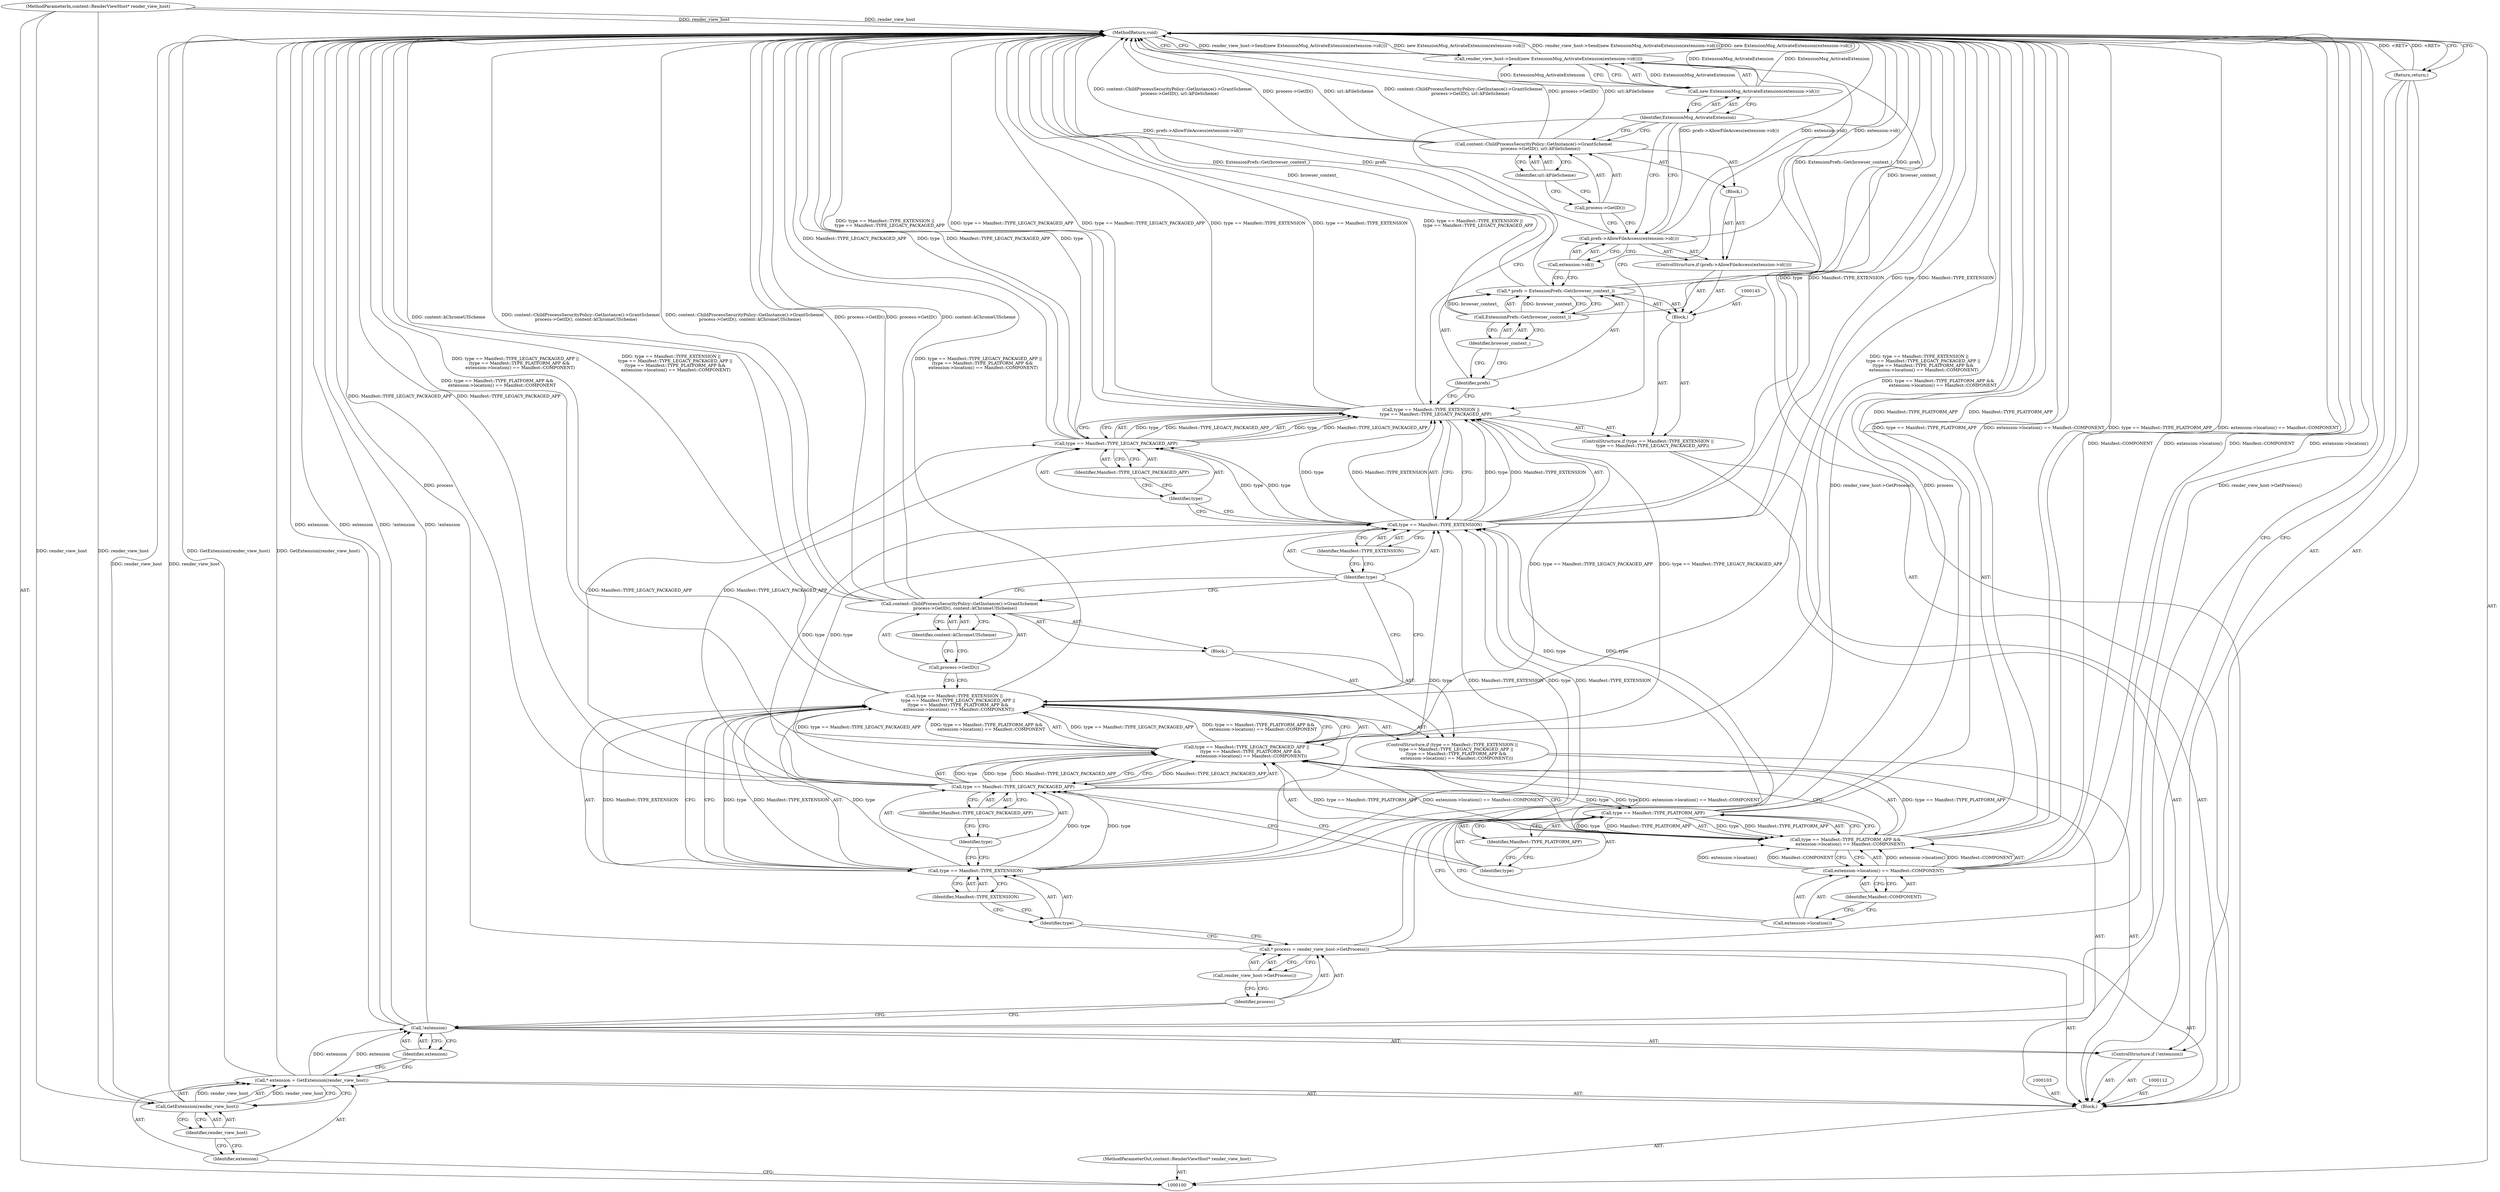 digraph "1_Chrome_1eefa26e1795192c5a347a1e1e7a99e88c47f9c4_2" {
"1000160" [label="(MethodReturn,void)"];
"1000128" [label="(Identifier,Manifest::TYPE_PLATFORM_APP)"];
"1000125" [label="(Call,type == Manifest::TYPE_PLATFORM_APP &&\n       extension->location() == Manifest::COMPONENT)"];
"1000126" [label="(Call,type == Manifest::TYPE_PLATFORM_APP)"];
"1000127" [label="(Identifier,type)"];
"1000131" [label="(Identifier,Manifest::COMPONENT)"];
"1000132" [label="(Block,)"];
"1000129" [label="(Call,extension->location() == Manifest::COMPONENT)"];
"1000130" [label="(Call,extension->location())"];
"1000133" [label="(Call,content::ChildProcessSecurityPolicy::GetInstance()->GrantScheme(\n        process->GetID(), content::kChromeUIScheme))"];
"1000135" [label="(Identifier,content::kChromeUIScheme)"];
"1000134" [label="(Call,process->GetID())"];
"1000140" [label="(Identifier,Manifest::TYPE_EXTENSION)"];
"1000136" [label="(ControlStructure,if (type == Manifest::TYPE_EXTENSION ||\n       type == Manifest::TYPE_LEGACY_PACKAGED_APP))"];
"1000137" [label="(Call,type == Manifest::TYPE_EXTENSION ||\n       type == Manifest::TYPE_LEGACY_PACKAGED_APP)"];
"1000138" [label="(Call,type == Manifest::TYPE_EXTENSION)"];
"1000139" [label="(Identifier,type)"];
"1000143" [label="(Identifier,Manifest::TYPE_LEGACY_PACKAGED_APP)"];
"1000141" [label="(Call,type == Manifest::TYPE_LEGACY_PACKAGED_APP)"];
"1000142" [label="(Identifier,type)"];
"1000146" [label="(Call,* prefs = ExtensionPrefs::Get(browser_context_))"];
"1000147" [label="(Identifier,prefs)"];
"1000148" [label="(Call,ExtensionPrefs::Get(browser_context_))"];
"1000149" [label="(Identifier,browser_context_)"];
"1000144" [label="(Block,)"];
"1000152" [label="(Call,extension->id())"];
"1000150" [label="(ControlStructure,if (prefs->AllowFileAccess(extension->id())))"];
"1000153" [label="(Block,)"];
"1000151" [label="(Call,prefs->AllowFileAccess(extension->id()))"];
"1000101" [label="(MethodParameterIn,content::RenderViewHost* render_view_host)"];
"1000229" [label="(MethodParameterOut,content::RenderViewHost* render_view_host)"];
"1000102" [label="(Block,)"];
"1000154" [label="(Call,content::ChildProcessSecurityPolicy::GetInstance()->GrantScheme(\n          process->GetID(), url::kFileScheme))"];
"1000155" [label="(Call,process->GetID())"];
"1000156" [label="(Identifier,url::kFileScheme)"];
"1000157" [label="(Call,render_view_host->Send(new ExtensionMsg_ActivateExtension(extension->id())))"];
"1000158" [label="(Call,new ExtensionMsg_ActivateExtension(extension->id()))"];
"1000159" [label="(Identifier,ExtensionMsg_ActivateExtension)"];
"1000104" [label="(Call,* extension = GetExtension(render_view_host))"];
"1000105" [label="(Identifier,extension)"];
"1000106" [label="(Call,GetExtension(render_view_host))"];
"1000107" [label="(Identifier,render_view_host)"];
"1000108" [label="(ControlStructure,if (!extension))"];
"1000109" [label="(Call,!extension)"];
"1000110" [label="(Identifier,extension)"];
"1000111" [label="(Return,return;)"];
"1000113" [label="(Call,* process = render_view_host->GetProcess())"];
"1000114" [label="(Identifier,process)"];
"1000115" [label="(Call,render_view_host->GetProcess())"];
"1000120" [label="(Identifier,Manifest::TYPE_EXTENSION)"];
"1000116" [label="(ControlStructure,if (type == Manifest::TYPE_EXTENSION ||\n      type == Manifest::TYPE_LEGACY_PACKAGED_APP ||\n      (type == Manifest::TYPE_PLATFORM_APP &&\n       extension->location() == Manifest::COMPONENT)))"];
"1000117" [label="(Call,type == Manifest::TYPE_EXTENSION ||\n      type == Manifest::TYPE_LEGACY_PACKAGED_APP ||\n      (type == Manifest::TYPE_PLATFORM_APP &&\n       extension->location() == Manifest::COMPONENT))"];
"1000118" [label="(Call,type == Manifest::TYPE_EXTENSION)"];
"1000119" [label="(Identifier,type)"];
"1000124" [label="(Identifier,Manifest::TYPE_LEGACY_PACKAGED_APP)"];
"1000121" [label="(Call,type == Manifest::TYPE_LEGACY_PACKAGED_APP ||\n      (type == Manifest::TYPE_PLATFORM_APP &&\n       extension->location() == Manifest::COMPONENT))"];
"1000122" [label="(Call,type == Manifest::TYPE_LEGACY_PACKAGED_APP)"];
"1000123" [label="(Identifier,type)"];
"1000160" -> "1000100"  [label="AST: "];
"1000160" -> "1000111"  [label="CFG: "];
"1000160" -> "1000157"  [label="CFG: "];
"1000111" -> "1000160"  [label="DDG: <RET>"];
"1000141" -> "1000160"  [label="DDG: type"];
"1000141" -> "1000160"  [label="DDG: Manifest::TYPE_LEGACY_PACKAGED_APP"];
"1000121" -> "1000160"  [label="DDG: type == Manifest::TYPE_PLATFORM_APP &&\n       extension->location() == Manifest::COMPONENT"];
"1000157" -> "1000160"  [label="DDG: render_view_host->Send(new ExtensionMsg_ActivateExtension(extension->id()))"];
"1000157" -> "1000160"  [label="DDG: new ExtensionMsg_ActivateExtension(extension->id())"];
"1000113" -> "1000160"  [label="DDG: process"];
"1000113" -> "1000160"  [label="DDG: render_view_host->GetProcess()"];
"1000133" -> "1000160"  [label="DDG: content::ChildProcessSecurityPolicy::GetInstance()->GrantScheme(\n        process->GetID(), content::kChromeUIScheme)"];
"1000133" -> "1000160"  [label="DDG: process->GetID()"];
"1000133" -> "1000160"  [label="DDG: content::kChromeUIScheme"];
"1000154" -> "1000160"  [label="DDG: content::ChildProcessSecurityPolicy::GetInstance()->GrantScheme(\n          process->GetID(), url::kFileScheme)"];
"1000154" -> "1000160"  [label="DDG: process->GetID()"];
"1000154" -> "1000160"  [label="DDG: url::kFileScheme"];
"1000146" -> "1000160"  [label="DDG: prefs"];
"1000146" -> "1000160"  [label="DDG: ExtensionPrefs::Get(browser_context_)"];
"1000158" -> "1000160"  [label="DDG: ExtensionMsg_ActivateExtension"];
"1000117" -> "1000160"  [label="DDG: type == Manifest::TYPE_EXTENSION ||\n      type == Manifest::TYPE_LEGACY_PACKAGED_APP ||\n      (type == Manifest::TYPE_PLATFORM_APP &&\n       extension->location() == Manifest::COMPONENT)"];
"1000117" -> "1000160"  [label="DDG: type == Manifest::TYPE_LEGACY_PACKAGED_APP ||\n      (type == Manifest::TYPE_PLATFORM_APP &&\n       extension->location() == Manifest::COMPONENT)"];
"1000129" -> "1000160"  [label="DDG: extension->location()"];
"1000129" -> "1000160"  [label="DDG: Manifest::COMPONENT"];
"1000125" -> "1000160"  [label="DDG: type == Manifest::TYPE_PLATFORM_APP"];
"1000125" -> "1000160"  [label="DDG: extension->location() == Manifest::COMPONENT"];
"1000106" -> "1000160"  [label="DDG: render_view_host"];
"1000151" -> "1000160"  [label="DDG: prefs->AllowFileAccess(extension->id())"];
"1000151" -> "1000160"  [label="DDG: extension->id()"];
"1000137" -> "1000160"  [label="DDG: type == Manifest::TYPE_LEGACY_PACKAGED_APP"];
"1000137" -> "1000160"  [label="DDG: type == Manifest::TYPE_EXTENSION"];
"1000137" -> "1000160"  [label="DDG: type == Manifest::TYPE_EXTENSION ||\n       type == Manifest::TYPE_LEGACY_PACKAGED_APP"];
"1000138" -> "1000160"  [label="DDG: type"];
"1000138" -> "1000160"  [label="DDG: Manifest::TYPE_EXTENSION"];
"1000148" -> "1000160"  [label="DDG: browser_context_"];
"1000101" -> "1000160"  [label="DDG: render_view_host"];
"1000109" -> "1000160"  [label="DDG: extension"];
"1000109" -> "1000160"  [label="DDG: !extension"];
"1000126" -> "1000160"  [label="DDG: Manifest::TYPE_PLATFORM_APP"];
"1000104" -> "1000160"  [label="DDG: GetExtension(render_view_host)"];
"1000122" -> "1000160"  [label="DDG: Manifest::TYPE_LEGACY_PACKAGED_APP"];
"1000128" -> "1000126"  [label="AST: "];
"1000128" -> "1000127"  [label="CFG: "];
"1000126" -> "1000128"  [label="CFG: "];
"1000125" -> "1000121"  [label="AST: "];
"1000125" -> "1000126"  [label="CFG: "];
"1000125" -> "1000129"  [label="CFG: "];
"1000126" -> "1000125"  [label="AST: "];
"1000129" -> "1000125"  [label="AST: "];
"1000121" -> "1000125"  [label="CFG: "];
"1000125" -> "1000160"  [label="DDG: type == Manifest::TYPE_PLATFORM_APP"];
"1000125" -> "1000160"  [label="DDG: extension->location() == Manifest::COMPONENT"];
"1000125" -> "1000121"  [label="DDG: type == Manifest::TYPE_PLATFORM_APP"];
"1000125" -> "1000121"  [label="DDG: extension->location() == Manifest::COMPONENT"];
"1000126" -> "1000125"  [label="DDG: type"];
"1000126" -> "1000125"  [label="DDG: Manifest::TYPE_PLATFORM_APP"];
"1000129" -> "1000125"  [label="DDG: extension->location()"];
"1000129" -> "1000125"  [label="DDG: Manifest::COMPONENT"];
"1000126" -> "1000125"  [label="AST: "];
"1000126" -> "1000128"  [label="CFG: "];
"1000127" -> "1000126"  [label="AST: "];
"1000128" -> "1000126"  [label="AST: "];
"1000130" -> "1000126"  [label="CFG: "];
"1000125" -> "1000126"  [label="CFG: "];
"1000126" -> "1000160"  [label="DDG: Manifest::TYPE_PLATFORM_APP"];
"1000126" -> "1000125"  [label="DDG: type"];
"1000126" -> "1000125"  [label="DDG: Manifest::TYPE_PLATFORM_APP"];
"1000122" -> "1000126"  [label="DDG: type"];
"1000126" -> "1000138"  [label="DDG: type"];
"1000127" -> "1000126"  [label="AST: "];
"1000127" -> "1000122"  [label="CFG: "];
"1000128" -> "1000127"  [label="CFG: "];
"1000131" -> "1000129"  [label="AST: "];
"1000131" -> "1000130"  [label="CFG: "];
"1000129" -> "1000131"  [label="CFG: "];
"1000132" -> "1000116"  [label="AST: "];
"1000133" -> "1000132"  [label="AST: "];
"1000129" -> "1000125"  [label="AST: "];
"1000129" -> "1000131"  [label="CFG: "];
"1000130" -> "1000129"  [label="AST: "];
"1000131" -> "1000129"  [label="AST: "];
"1000125" -> "1000129"  [label="CFG: "];
"1000129" -> "1000160"  [label="DDG: extension->location()"];
"1000129" -> "1000160"  [label="DDG: Manifest::COMPONENT"];
"1000129" -> "1000125"  [label="DDG: extension->location()"];
"1000129" -> "1000125"  [label="DDG: Manifest::COMPONENT"];
"1000130" -> "1000129"  [label="AST: "];
"1000130" -> "1000126"  [label="CFG: "];
"1000131" -> "1000130"  [label="CFG: "];
"1000133" -> "1000132"  [label="AST: "];
"1000133" -> "1000135"  [label="CFG: "];
"1000134" -> "1000133"  [label="AST: "];
"1000135" -> "1000133"  [label="AST: "];
"1000139" -> "1000133"  [label="CFG: "];
"1000133" -> "1000160"  [label="DDG: content::ChildProcessSecurityPolicy::GetInstance()->GrantScheme(\n        process->GetID(), content::kChromeUIScheme)"];
"1000133" -> "1000160"  [label="DDG: process->GetID()"];
"1000133" -> "1000160"  [label="DDG: content::kChromeUIScheme"];
"1000135" -> "1000133"  [label="AST: "];
"1000135" -> "1000134"  [label="CFG: "];
"1000133" -> "1000135"  [label="CFG: "];
"1000134" -> "1000133"  [label="AST: "];
"1000134" -> "1000117"  [label="CFG: "];
"1000135" -> "1000134"  [label="CFG: "];
"1000140" -> "1000138"  [label="AST: "];
"1000140" -> "1000139"  [label="CFG: "];
"1000138" -> "1000140"  [label="CFG: "];
"1000136" -> "1000102"  [label="AST: "];
"1000137" -> "1000136"  [label="AST: "];
"1000144" -> "1000136"  [label="AST: "];
"1000137" -> "1000136"  [label="AST: "];
"1000137" -> "1000138"  [label="CFG: "];
"1000137" -> "1000141"  [label="CFG: "];
"1000138" -> "1000137"  [label="AST: "];
"1000141" -> "1000137"  [label="AST: "];
"1000147" -> "1000137"  [label="CFG: "];
"1000159" -> "1000137"  [label="CFG: "];
"1000137" -> "1000160"  [label="DDG: type == Manifest::TYPE_LEGACY_PACKAGED_APP"];
"1000137" -> "1000160"  [label="DDG: type == Manifest::TYPE_EXTENSION"];
"1000137" -> "1000160"  [label="DDG: type == Manifest::TYPE_EXTENSION ||\n       type == Manifest::TYPE_LEGACY_PACKAGED_APP"];
"1000138" -> "1000137"  [label="DDG: type"];
"1000138" -> "1000137"  [label="DDG: Manifest::TYPE_EXTENSION"];
"1000121" -> "1000137"  [label="DDG: type == Manifest::TYPE_LEGACY_PACKAGED_APP"];
"1000141" -> "1000137"  [label="DDG: type"];
"1000141" -> "1000137"  [label="DDG: Manifest::TYPE_LEGACY_PACKAGED_APP"];
"1000138" -> "1000137"  [label="AST: "];
"1000138" -> "1000140"  [label="CFG: "];
"1000139" -> "1000138"  [label="AST: "];
"1000140" -> "1000138"  [label="AST: "];
"1000142" -> "1000138"  [label="CFG: "];
"1000137" -> "1000138"  [label="CFG: "];
"1000138" -> "1000160"  [label="DDG: type"];
"1000138" -> "1000160"  [label="DDG: Manifest::TYPE_EXTENSION"];
"1000138" -> "1000137"  [label="DDG: type"];
"1000138" -> "1000137"  [label="DDG: Manifest::TYPE_EXTENSION"];
"1000122" -> "1000138"  [label="DDG: type"];
"1000126" -> "1000138"  [label="DDG: type"];
"1000118" -> "1000138"  [label="DDG: type"];
"1000118" -> "1000138"  [label="DDG: Manifest::TYPE_EXTENSION"];
"1000138" -> "1000141"  [label="DDG: type"];
"1000139" -> "1000138"  [label="AST: "];
"1000139" -> "1000133"  [label="CFG: "];
"1000139" -> "1000117"  [label="CFG: "];
"1000140" -> "1000139"  [label="CFG: "];
"1000143" -> "1000141"  [label="AST: "];
"1000143" -> "1000142"  [label="CFG: "];
"1000141" -> "1000143"  [label="CFG: "];
"1000141" -> "1000137"  [label="AST: "];
"1000141" -> "1000143"  [label="CFG: "];
"1000142" -> "1000141"  [label="AST: "];
"1000143" -> "1000141"  [label="AST: "];
"1000137" -> "1000141"  [label="CFG: "];
"1000141" -> "1000160"  [label="DDG: type"];
"1000141" -> "1000160"  [label="DDG: Manifest::TYPE_LEGACY_PACKAGED_APP"];
"1000141" -> "1000137"  [label="DDG: type"];
"1000141" -> "1000137"  [label="DDG: Manifest::TYPE_LEGACY_PACKAGED_APP"];
"1000138" -> "1000141"  [label="DDG: type"];
"1000122" -> "1000141"  [label="DDG: Manifest::TYPE_LEGACY_PACKAGED_APP"];
"1000142" -> "1000141"  [label="AST: "];
"1000142" -> "1000138"  [label="CFG: "];
"1000143" -> "1000142"  [label="CFG: "];
"1000146" -> "1000144"  [label="AST: "];
"1000146" -> "1000148"  [label="CFG: "];
"1000147" -> "1000146"  [label="AST: "];
"1000148" -> "1000146"  [label="AST: "];
"1000152" -> "1000146"  [label="CFG: "];
"1000146" -> "1000160"  [label="DDG: prefs"];
"1000146" -> "1000160"  [label="DDG: ExtensionPrefs::Get(browser_context_)"];
"1000148" -> "1000146"  [label="DDG: browser_context_"];
"1000147" -> "1000146"  [label="AST: "];
"1000147" -> "1000137"  [label="CFG: "];
"1000149" -> "1000147"  [label="CFG: "];
"1000148" -> "1000146"  [label="AST: "];
"1000148" -> "1000149"  [label="CFG: "];
"1000149" -> "1000148"  [label="AST: "];
"1000146" -> "1000148"  [label="CFG: "];
"1000148" -> "1000160"  [label="DDG: browser_context_"];
"1000148" -> "1000146"  [label="DDG: browser_context_"];
"1000149" -> "1000148"  [label="AST: "];
"1000149" -> "1000147"  [label="CFG: "];
"1000148" -> "1000149"  [label="CFG: "];
"1000144" -> "1000136"  [label="AST: "];
"1000145" -> "1000144"  [label="AST: "];
"1000146" -> "1000144"  [label="AST: "];
"1000150" -> "1000144"  [label="AST: "];
"1000152" -> "1000151"  [label="AST: "];
"1000152" -> "1000146"  [label="CFG: "];
"1000151" -> "1000152"  [label="CFG: "];
"1000150" -> "1000144"  [label="AST: "];
"1000151" -> "1000150"  [label="AST: "];
"1000153" -> "1000150"  [label="AST: "];
"1000153" -> "1000150"  [label="AST: "];
"1000154" -> "1000153"  [label="AST: "];
"1000151" -> "1000150"  [label="AST: "];
"1000151" -> "1000152"  [label="CFG: "];
"1000152" -> "1000151"  [label="AST: "];
"1000155" -> "1000151"  [label="CFG: "];
"1000159" -> "1000151"  [label="CFG: "];
"1000151" -> "1000160"  [label="DDG: prefs->AllowFileAccess(extension->id())"];
"1000151" -> "1000160"  [label="DDG: extension->id()"];
"1000101" -> "1000100"  [label="AST: "];
"1000101" -> "1000160"  [label="DDG: render_view_host"];
"1000101" -> "1000106"  [label="DDG: render_view_host"];
"1000229" -> "1000100"  [label="AST: "];
"1000102" -> "1000100"  [label="AST: "];
"1000103" -> "1000102"  [label="AST: "];
"1000104" -> "1000102"  [label="AST: "];
"1000108" -> "1000102"  [label="AST: "];
"1000112" -> "1000102"  [label="AST: "];
"1000113" -> "1000102"  [label="AST: "];
"1000116" -> "1000102"  [label="AST: "];
"1000136" -> "1000102"  [label="AST: "];
"1000157" -> "1000102"  [label="AST: "];
"1000154" -> "1000153"  [label="AST: "];
"1000154" -> "1000156"  [label="CFG: "];
"1000155" -> "1000154"  [label="AST: "];
"1000156" -> "1000154"  [label="AST: "];
"1000159" -> "1000154"  [label="CFG: "];
"1000154" -> "1000160"  [label="DDG: content::ChildProcessSecurityPolicy::GetInstance()->GrantScheme(\n          process->GetID(), url::kFileScheme)"];
"1000154" -> "1000160"  [label="DDG: process->GetID()"];
"1000154" -> "1000160"  [label="DDG: url::kFileScheme"];
"1000155" -> "1000154"  [label="AST: "];
"1000155" -> "1000151"  [label="CFG: "];
"1000156" -> "1000155"  [label="CFG: "];
"1000156" -> "1000154"  [label="AST: "];
"1000156" -> "1000155"  [label="CFG: "];
"1000154" -> "1000156"  [label="CFG: "];
"1000157" -> "1000102"  [label="AST: "];
"1000157" -> "1000158"  [label="CFG: "];
"1000158" -> "1000157"  [label="AST: "];
"1000160" -> "1000157"  [label="CFG: "];
"1000157" -> "1000160"  [label="DDG: render_view_host->Send(new ExtensionMsg_ActivateExtension(extension->id()))"];
"1000157" -> "1000160"  [label="DDG: new ExtensionMsg_ActivateExtension(extension->id())"];
"1000158" -> "1000157"  [label="DDG: ExtensionMsg_ActivateExtension"];
"1000158" -> "1000157"  [label="AST: "];
"1000158" -> "1000159"  [label="CFG: "];
"1000159" -> "1000158"  [label="AST: "];
"1000157" -> "1000158"  [label="CFG: "];
"1000158" -> "1000160"  [label="DDG: ExtensionMsg_ActivateExtension"];
"1000158" -> "1000157"  [label="DDG: ExtensionMsg_ActivateExtension"];
"1000159" -> "1000158"  [label="AST: "];
"1000159" -> "1000154"  [label="CFG: "];
"1000159" -> "1000151"  [label="CFG: "];
"1000159" -> "1000137"  [label="CFG: "];
"1000158" -> "1000159"  [label="CFG: "];
"1000104" -> "1000102"  [label="AST: "];
"1000104" -> "1000106"  [label="CFG: "];
"1000105" -> "1000104"  [label="AST: "];
"1000106" -> "1000104"  [label="AST: "];
"1000110" -> "1000104"  [label="CFG: "];
"1000104" -> "1000160"  [label="DDG: GetExtension(render_view_host)"];
"1000106" -> "1000104"  [label="DDG: render_view_host"];
"1000104" -> "1000109"  [label="DDG: extension"];
"1000105" -> "1000104"  [label="AST: "];
"1000105" -> "1000100"  [label="CFG: "];
"1000107" -> "1000105"  [label="CFG: "];
"1000106" -> "1000104"  [label="AST: "];
"1000106" -> "1000107"  [label="CFG: "];
"1000107" -> "1000106"  [label="AST: "];
"1000104" -> "1000106"  [label="CFG: "];
"1000106" -> "1000160"  [label="DDG: render_view_host"];
"1000106" -> "1000104"  [label="DDG: render_view_host"];
"1000101" -> "1000106"  [label="DDG: render_view_host"];
"1000107" -> "1000106"  [label="AST: "];
"1000107" -> "1000105"  [label="CFG: "];
"1000106" -> "1000107"  [label="CFG: "];
"1000108" -> "1000102"  [label="AST: "];
"1000109" -> "1000108"  [label="AST: "];
"1000111" -> "1000108"  [label="AST: "];
"1000109" -> "1000108"  [label="AST: "];
"1000109" -> "1000110"  [label="CFG: "];
"1000110" -> "1000109"  [label="AST: "];
"1000111" -> "1000109"  [label="CFG: "];
"1000114" -> "1000109"  [label="CFG: "];
"1000109" -> "1000160"  [label="DDG: extension"];
"1000109" -> "1000160"  [label="DDG: !extension"];
"1000104" -> "1000109"  [label="DDG: extension"];
"1000110" -> "1000109"  [label="AST: "];
"1000110" -> "1000104"  [label="CFG: "];
"1000109" -> "1000110"  [label="CFG: "];
"1000111" -> "1000108"  [label="AST: "];
"1000111" -> "1000109"  [label="CFG: "];
"1000160" -> "1000111"  [label="CFG: "];
"1000111" -> "1000160"  [label="DDG: <RET>"];
"1000113" -> "1000102"  [label="AST: "];
"1000113" -> "1000115"  [label="CFG: "];
"1000114" -> "1000113"  [label="AST: "];
"1000115" -> "1000113"  [label="AST: "];
"1000119" -> "1000113"  [label="CFG: "];
"1000113" -> "1000160"  [label="DDG: process"];
"1000113" -> "1000160"  [label="DDG: render_view_host->GetProcess()"];
"1000114" -> "1000113"  [label="AST: "];
"1000114" -> "1000109"  [label="CFG: "];
"1000115" -> "1000114"  [label="CFG: "];
"1000115" -> "1000113"  [label="AST: "];
"1000115" -> "1000114"  [label="CFG: "];
"1000113" -> "1000115"  [label="CFG: "];
"1000120" -> "1000118"  [label="AST: "];
"1000120" -> "1000119"  [label="CFG: "];
"1000118" -> "1000120"  [label="CFG: "];
"1000116" -> "1000102"  [label="AST: "];
"1000117" -> "1000116"  [label="AST: "];
"1000132" -> "1000116"  [label="AST: "];
"1000117" -> "1000116"  [label="AST: "];
"1000117" -> "1000118"  [label="CFG: "];
"1000117" -> "1000121"  [label="CFG: "];
"1000118" -> "1000117"  [label="AST: "];
"1000121" -> "1000117"  [label="AST: "];
"1000134" -> "1000117"  [label="CFG: "];
"1000139" -> "1000117"  [label="CFG: "];
"1000117" -> "1000160"  [label="DDG: type == Manifest::TYPE_EXTENSION ||\n      type == Manifest::TYPE_LEGACY_PACKAGED_APP ||\n      (type == Manifest::TYPE_PLATFORM_APP &&\n       extension->location() == Manifest::COMPONENT)"];
"1000117" -> "1000160"  [label="DDG: type == Manifest::TYPE_LEGACY_PACKAGED_APP ||\n      (type == Manifest::TYPE_PLATFORM_APP &&\n       extension->location() == Manifest::COMPONENT)"];
"1000118" -> "1000117"  [label="DDG: type"];
"1000118" -> "1000117"  [label="DDG: Manifest::TYPE_EXTENSION"];
"1000121" -> "1000117"  [label="DDG: type == Manifest::TYPE_LEGACY_PACKAGED_APP"];
"1000121" -> "1000117"  [label="DDG: type == Manifest::TYPE_PLATFORM_APP &&\n       extension->location() == Manifest::COMPONENT"];
"1000118" -> "1000117"  [label="AST: "];
"1000118" -> "1000120"  [label="CFG: "];
"1000119" -> "1000118"  [label="AST: "];
"1000120" -> "1000118"  [label="AST: "];
"1000123" -> "1000118"  [label="CFG: "];
"1000117" -> "1000118"  [label="CFG: "];
"1000118" -> "1000117"  [label="DDG: type"];
"1000118" -> "1000117"  [label="DDG: Manifest::TYPE_EXTENSION"];
"1000118" -> "1000122"  [label="DDG: type"];
"1000118" -> "1000138"  [label="DDG: type"];
"1000118" -> "1000138"  [label="DDG: Manifest::TYPE_EXTENSION"];
"1000119" -> "1000118"  [label="AST: "];
"1000119" -> "1000113"  [label="CFG: "];
"1000120" -> "1000119"  [label="CFG: "];
"1000124" -> "1000122"  [label="AST: "];
"1000124" -> "1000123"  [label="CFG: "];
"1000122" -> "1000124"  [label="CFG: "];
"1000121" -> "1000117"  [label="AST: "];
"1000121" -> "1000122"  [label="CFG: "];
"1000121" -> "1000125"  [label="CFG: "];
"1000122" -> "1000121"  [label="AST: "];
"1000125" -> "1000121"  [label="AST: "];
"1000117" -> "1000121"  [label="CFG: "];
"1000121" -> "1000160"  [label="DDG: type == Manifest::TYPE_PLATFORM_APP &&\n       extension->location() == Manifest::COMPONENT"];
"1000121" -> "1000117"  [label="DDG: type == Manifest::TYPE_LEGACY_PACKAGED_APP"];
"1000121" -> "1000117"  [label="DDG: type == Manifest::TYPE_PLATFORM_APP &&\n       extension->location() == Manifest::COMPONENT"];
"1000122" -> "1000121"  [label="DDG: type"];
"1000122" -> "1000121"  [label="DDG: Manifest::TYPE_LEGACY_PACKAGED_APP"];
"1000125" -> "1000121"  [label="DDG: type == Manifest::TYPE_PLATFORM_APP"];
"1000125" -> "1000121"  [label="DDG: extension->location() == Manifest::COMPONENT"];
"1000121" -> "1000137"  [label="DDG: type == Manifest::TYPE_LEGACY_PACKAGED_APP"];
"1000122" -> "1000121"  [label="AST: "];
"1000122" -> "1000124"  [label="CFG: "];
"1000123" -> "1000122"  [label="AST: "];
"1000124" -> "1000122"  [label="AST: "];
"1000127" -> "1000122"  [label="CFG: "];
"1000121" -> "1000122"  [label="CFG: "];
"1000122" -> "1000160"  [label="DDG: Manifest::TYPE_LEGACY_PACKAGED_APP"];
"1000122" -> "1000121"  [label="DDG: type"];
"1000122" -> "1000121"  [label="DDG: Manifest::TYPE_LEGACY_PACKAGED_APP"];
"1000118" -> "1000122"  [label="DDG: type"];
"1000122" -> "1000126"  [label="DDG: type"];
"1000122" -> "1000138"  [label="DDG: type"];
"1000122" -> "1000141"  [label="DDG: Manifest::TYPE_LEGACY_PACKAGED_APP"];
"1000123" -> "1000122"  [label="AST: "];
"1000123" -> "1000118"  [label="CFG: "];
"1000124" -> "1000123"  [label="CFG: "];
}
